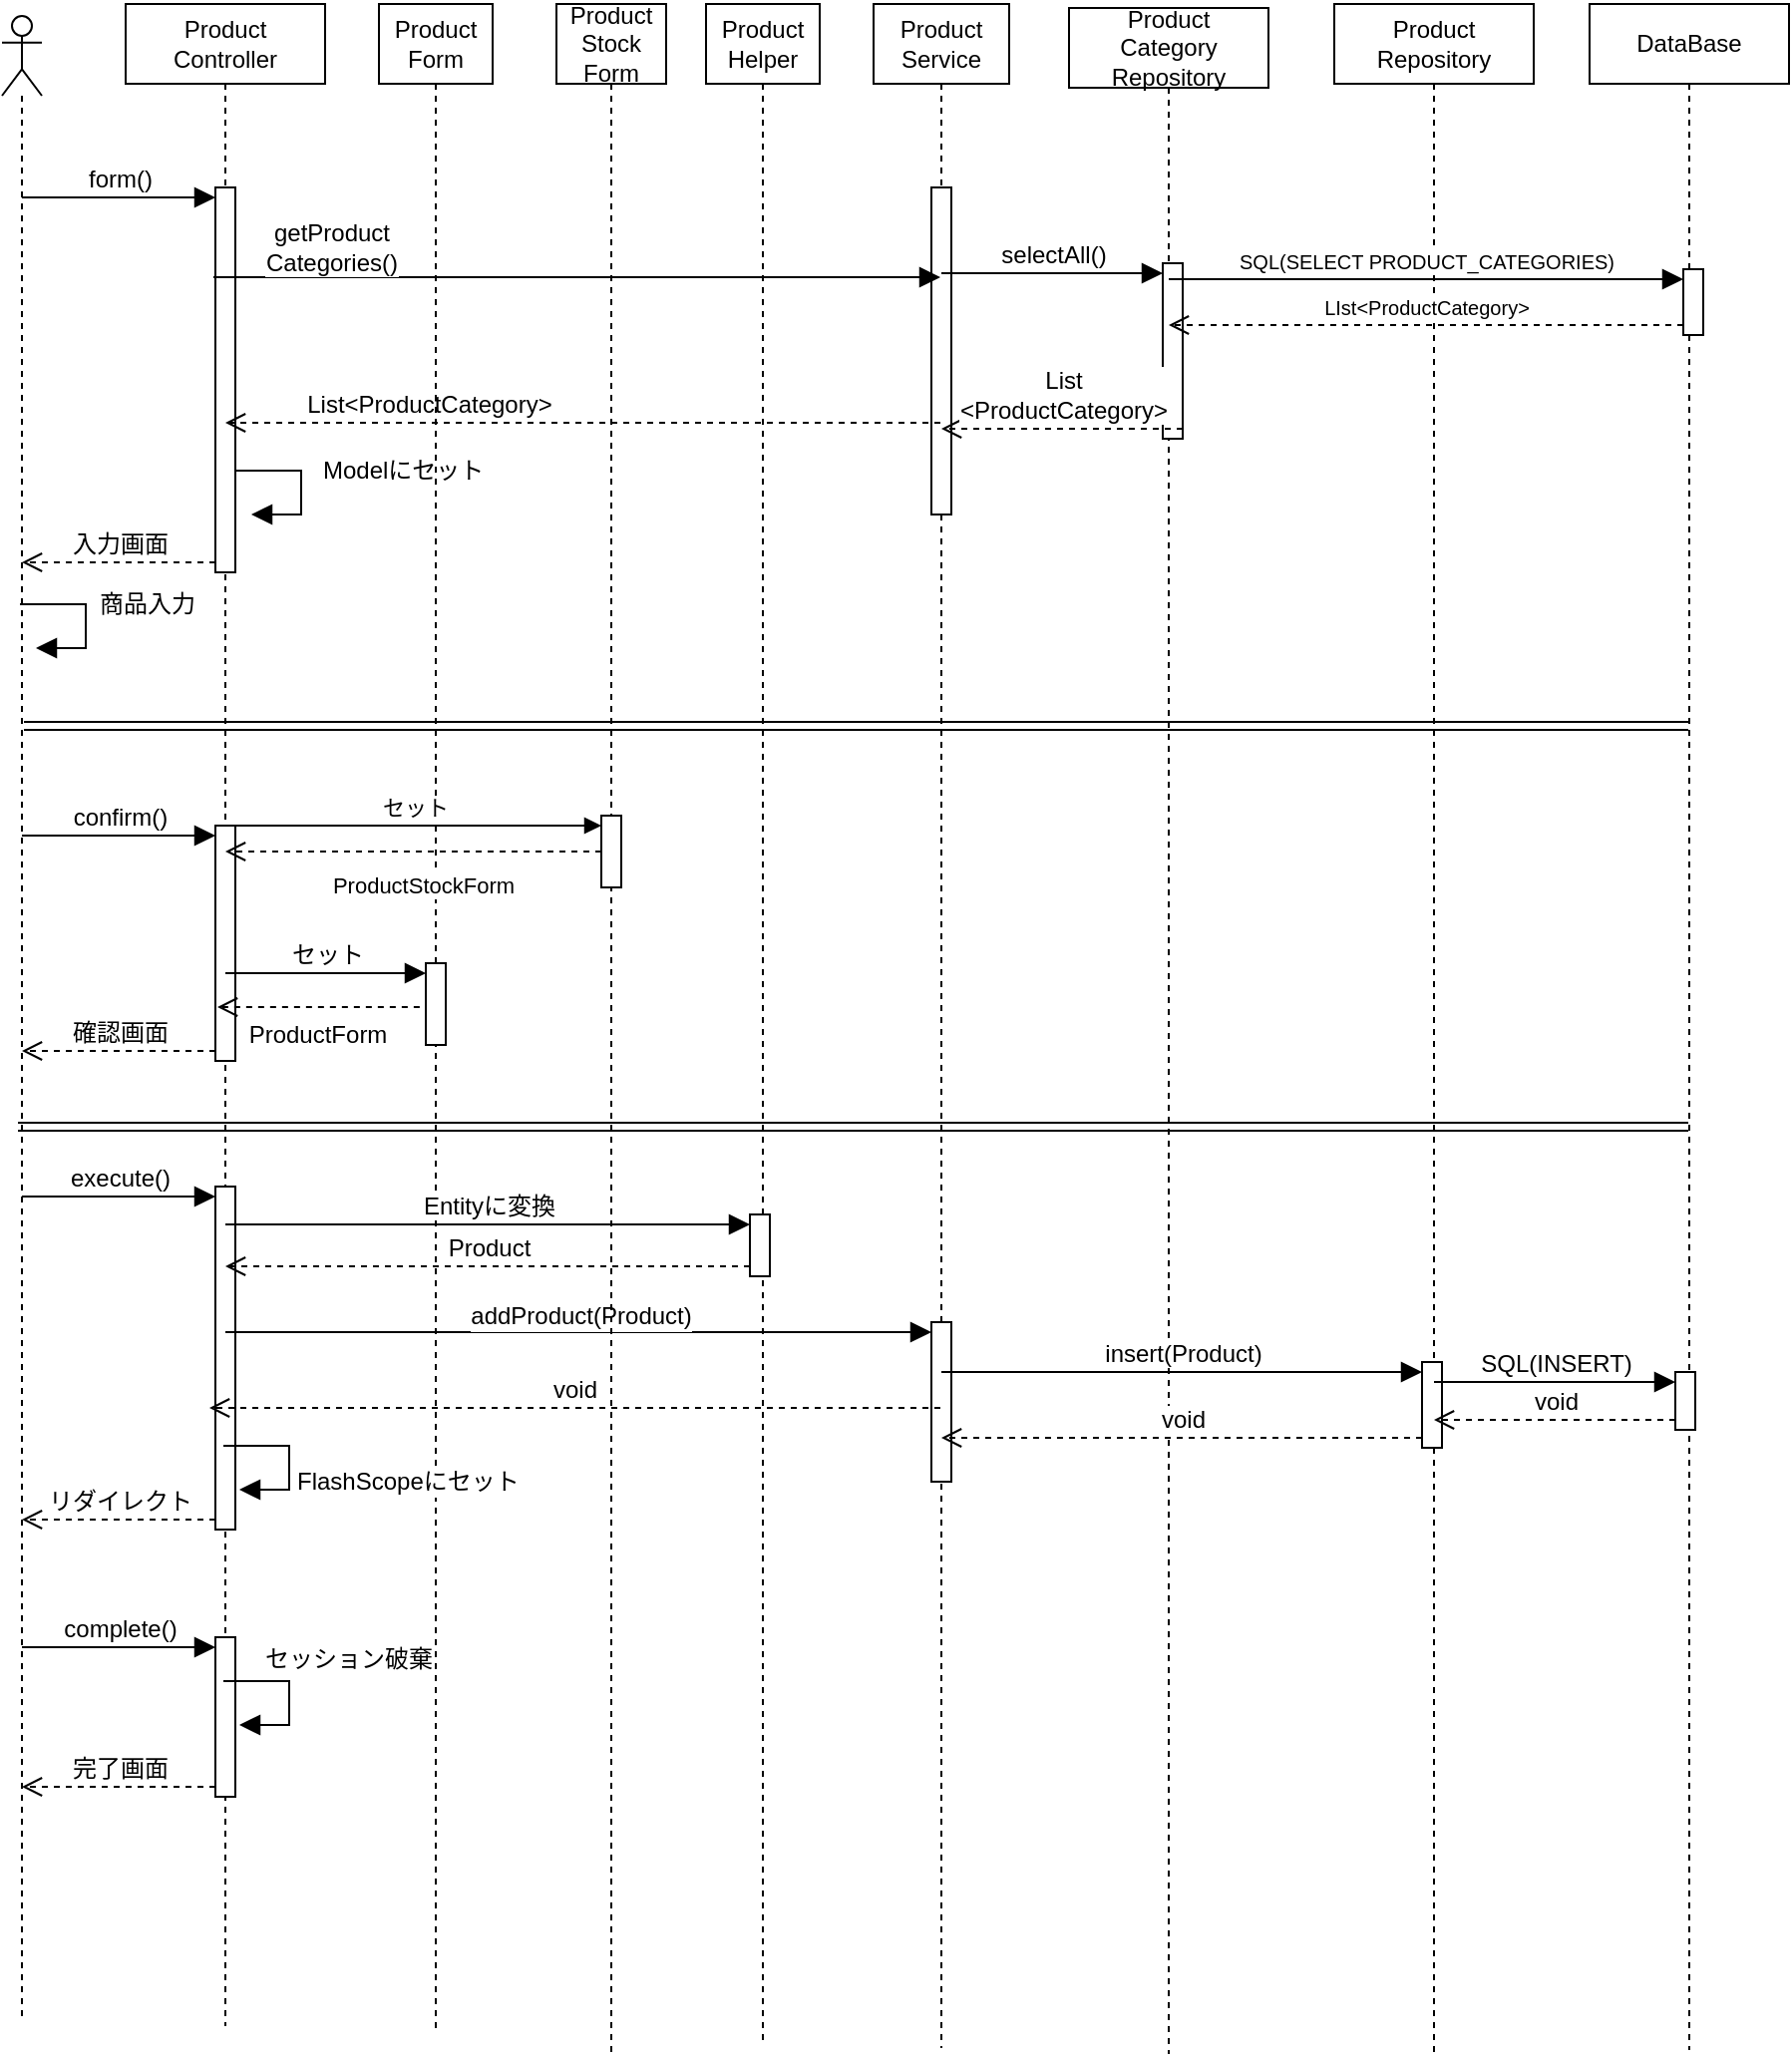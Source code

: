 <mxfile>
    <diagram id="l0ba4gm8rq2NGziQEH8P" name="ページ3">
        <mxGraphModel dx="973" dy="599" grid="0" gridSize="10" guides="1" tooltips="1" connect="1" arrows="1" fold="1" page="0" pageScale="1" pageWidth="827" pageHeight="1169" math="0" shadow="0">
            <root>
                <mxCell id="0"/>
                <mxCell id="1" parent="0"/>
                <mxCell id="houy_Up9C2UZ-9tv4yLi-1" value="" style="shape=umlLifeline;perimeter=lifelinePerimeter;whiteSpace=wrap;html=1;container=1;dropTarget=0;collapsible=0;recursiveResize=0;outlineConnect=0;portConstraint=eastwest;newEdgeStyle={&quot;curved&quot;:0,&quot;rounded&quot;:0};participant=umlActor;" parent="1" vertex="1">
                    <mxGeometry x="9" y="25" width="20" height="1006" as="geometry"/>
                </mxCell>
                <mxCell id="houy_Up9C2UZ-9tv4yLi-2" value="Product&lt;div&gt;Controller&lt;/div&gt;" style="shape=umlLifeline;perimeter=lifelinePerimeter;whiteSpace=wrap;html=1;container=1;dropTarget=0;collapsible=0;recursiveResize=0;outlineConnect=0;portConstraint=eastwest;newEdgeStyle={&quot;curved&quot;:0,&quot;rounded&quot;:0};" parent="1" vertex="1">
                    <mxGeometry x="71" y="19" width="100" height="1014" as="geometry"/>
                </mxCell>
                <mxCell id="houy_Up9C2UZ-9tv4yLi-3" value="" style="html=1;points=[[0,0,0,0,5],[0,1,0,0,-5],[1,0,0,0,5],[1,1,0,0,-5]];perimeter=orthogonalPerimeter;outlineConnect=0;targetShapes=umlLifeline;portConstraint=eastwest;newEdgeStyle={&quot;curved&quot;:0,&quot;rounded&quot;:0};" parent="houy_Up9C2UZ-9tv4yLi-2" vertex="1">
                    <mxGeometry x="45" y="92" width="10" height="193" as="geometry"/>
                </mxCell>
                <mxCell id="houy_Up9C2UZ-9tv4yLi-21" value="Modelにセット" style="html=1;align=left;spacingLeft=2;endArrow=block;rounded=0;edgeStyle=orthogonalEdgeStyle;curved=0;rounded=0;fontSize=12;startSize=8;endSize=8;" parent="houy_Up9C2UZ-9tv4yLi-2" edge="1">
                    <mxGeometry x="-0.175" y="7" relative="1" as="geometry">
                        <mxPoint x="55" y="234" as="sourcePoint"/>
                        <Array as="points">
                            <mxPoint x="58" y="234"/>
                            <mxPoint x="88" y="234"/>
                            <mxPoint x="88" y="256"/>
                        </Array>
                        <mxPoint x="63" y="256" as="targetPoint"/>
                        <mxPoint as="offset"/>
                    </mxGeometry>
                </mxCell>
                <mxCell id="houy_Up9C2UZ-9tv4yLi-35" value="" style="html=1;points=[[0,0,0,0,5],[0,1,0,0,-5],[1,0,0,0,5],[1,1,0,0,-5]];perimeter=orthogonalPerimeter;outlineConnect=0;targetShapes=umlLifeline;portConstraint=eastwest;newEdgeStyle={&quot;curved&quot;:0,&quot;rounded&quot;:0};" parent="houy_Up9C2UZ-9tv4yLi-2" vertex="1">
                    <mxGeometry x="45" y="412" width="10" height="118" as="geometry"/>
                </mxCell>
                <mxCell id="houy_Up9C2UZ-9tv4yLi-47" value="" style="html=1;points=[[0,0,0,0,5],[0,1,0,0,-5],[1,0,0,0,5],[1,1,0,0,-5]];perimeter=orthogonalPerimeter;outlineConnect=0;targetShapes=umlLifeline;portConstraint=eastwest;newEdgeStyle={&quot;curved&quot;:0,&quot;rounded&quot;:0};" parent="houy_Up9C2UZ-9tv4yLi-2" vertex="1">
                    <mxGeometry x="45" y="593" width="10" height="172" as="geometry"/>
                </mxCell>
                <mxCell id="houy_Up9C2UZ-9tv4yLi-56" value="" style="html=1;points=[[0,0,0,0,5],[0,1,0,0,-5],[1,0,0,0,5],[1,1,0,0,-5]];perimeter=orthogonalPerimeter;outlineConnect=0;targetShapes=umlLifeline;portConstraint=eastwest;newEdgeStyle={&quot;curved&quot;:0,&quot;rounded&quot;:0};" parent="houy_Up9C2UZ-9tv4yLi-2" vertex="1">
                    <mxGeometry x="45" y="819" width="10" height="80" as="geometry"/>
                </mxCell>
                <mxCell id="houy_Up9C2UZ-9tv4yLi-10" value="Product&lt;div&gt;Service&lt;/div&gt;" style="shape=umlLifeline;perimeter=lifelinePerimeter;whiteSpace=wrap;html=1;container=1;dropTarget=0;collapsible=0;recursiveResize=0;outlineConnect=0;portConstraint=eastwest;newEdgeStyle={&quot;curved&quot;:0,&quot;rounded&quot;:0};" parent="1" vertex="1">
                    <mxGeometry x="446" y="19" width="68" height="1025" as="geometry"/>
                </mxCell>
                <mxCell id="houy_Up9C2UZ-9tv4yLi-11" value="" style="html=1;points=[[0,0,0,0,5],[0,1,0,0,-5],[1,0,0,0,5],[1,1,0,0,-5]];perimeter=orthogonalPerimeter;outlineConnect=0;targetShapes=umlLifeline;portConstraint=eastwest;newEdgeStyle={&quot;curved&quot;:0,&quot;rounded&quot;:0};" parent="houy_Up9C2UZ-9tv4yLi-10" vertex="1">
                    <mxGeometry x="29" y="92" width="10" height="164" as="geometry"/>
                </mxCell>
                <mxCell id="houy_Up9C2UZ-9tv4yLi-53" value="" style="html=1;points=[[0,0,0,0,5],[0,1,0,0,-5],[1,0,0,0,5],[1,1,0,0,-5]];perimeter=orthogonalPerimeter;outlineConnect=0;targetShapes=umlLifeline;portConstraint=eastwest;newEdgeStyle={&quot;curved&quot;:0,&quot;rounded&quot;:0};" parent="houy_Up9C2UZ-9tv4yLi-10" vertex="1">
                    <mxGeometry x="29" y="661" width="10" height="80" as="geometry"/>
                </mxCell>
                <mxCell id="houy_Up9C2UZ-9tv4yLi-14" value="Product&lt;div&gt;Category&lt;/div&gt;&lt;div&gt;Repository&lt;/div&gt;" style="shape=umlLifeline;perimeter=lifelinePerimeter;whiteSpace=wrap;html=1;container=1;dropTarget=0;collapsible=0;recursiveResize=0;outlineConnect=0;portConstraint=eastwest;newEdgeStyle={&quot;curved&quot;:0,&quot;rounded&quot;:0};" parent="1" vertex="1">
                    <mxGeometry x="544" y="21" width="100" height="1026" as="geometry"/>
                </mxCell>
                <mxCell id="houy_Up9C2UZ-9tv4yLi-15" value="" style="html=1;points=[[0,0,0,0,5],[0,1,0,0,-5],[1,0,0,0,5],[1,1,0,0,-5]];perimeter=orthogonalPerimeter;outlineConnect=0;targetShapes=umlLifeline;portConstraint=eastwest;newEdgeStyle={&quot;curved&quot;:0,&quot;rounded&quot;:0};" parent="houy_Up9C2UZ-9tv4yLi-14" vertex="1">
                    <mxGeometry x="47" y="128" width="10" height="88" as="geometry"/>
                </mxCell>
                <mxCell id="houy_Up9C2UZ-9tv4yLi-12" value="getProduct&lt;div&gt;Categories()&lt;/div&gt;" style="html=1;verticalAlign=bottom;endArrow=block;curved=0;rounded=0;fontSize=12;startSize=8;endSize=8;" parent="1" edge="1" target="houy_Up9C2UZ-9tv4yLi-10">
                    <mxGeometry x="-0.68" y="-2" relative="1" as="geometry">
                        <mxPoint x="114.997" y="156.0" as="sourcePoint"/>
                        <mxPoint x="1" as="offset"/>
                        <mxPoint x="387.55" y="156.0" as="targetPoint"/>
                    </mxGeometry>
                </mxCell>
                <mxCell id="houy_Up9C2UZ-9tv4yLi-13" value="List&amp;lt;ProductCategory&amp;gt;" style="html=1;verticalAlign=bottom;endArrow=open;dashed=1;endSize=8;curved=0;rounded=0;fontSize=12;" parent="1" source="houy_Up9C2UZ-9tv4yLi-10" target="houy_Up9C2UZ-9tv4yLi-2" edge="1">
                    <mxGeometry x="0.433" relative="1" as="geometry">
                        <mxPoint x="177" y="180" as="targetPoint"/>
                        <Array as="points">
                            <mxPoint x="242" y="229"/>
                        </Array>
                        <mxPoint as="offset"/>
                    </mxGeometry>
                </mxCell>
                <mxCell id="houy_Up9C2UZ-9tv4yLi-5" value="入力画面" style="html=1;verticalAlign=bottom;endArrow=open;dashed=1;endSize=8;curved=0;rounded=0;exitX=0;exitY=1;exitDx=0;exitDy=-5;fontSize=12;" parent="1" source="houy_Up9C2UZ-9tv4yLi-3" target="houy_Up9C2UZ-9tv4yLi-1" edge="1">
                    <mxGeometry relative="1" as="geometry">
                        <mxPoint x="21" y="182" as="targetPoint"/>
                    </mxGeometry>
                </mxCell>
                <mxCell id="houy_Up9C2UZ-9tv4yLi-22" value="Product&lt;br&gt;Form" style="shape=umlLifeline;perimeter=lifelinePerimeter;whiteSpace=wrap;html=1;container=1;dropTarget=0;collapsible=0;recursiveResize=0;outlineConnect=0;portConstraint=eastwest;newEdgeStyle={&quot;curved&quot;:0,&quot;rounded&quot;:0};" parent="1" vertex="1">
                    <mxGeometry x="198" y="19" width="57" height="1018" as="geometry"/>
                </mxCell>
                <mxCell id="houy_Up9C2UZ-9tv4yLi-38" value="" style="html=1;points=[[0,0,0,0,5],[0,1,0,0,-5],[1,0,0,0,5],[1,1,0,0,-5]];perimeter=orthogonalPerimeter;outlineConnect=0;targetShapes=umlLifeline;portConstraint=eastwest;newEdgeStyle={&quot;curved&quot;:0,&quot;rounded&quot;:0};" parent="houy_Up9C2UZ-9tv4yLi-22" vertex="1">
                    <mxGeometry x="23.5" y="481" width="10" height="41" as="geometry"/>
                </mxCell>
                <mxCell id="houy_Up9C2UZ-9tv4yLi-23" value="Product&lt;br&gt;Helper" style="shape=umlLifeline;perimeter=lifelinePerimeter;whiteSpace=wrap;html=1;container=1;dropTarget=0;collapsible=0;recursiveResize=0;outlineConnect=0;portConstraint=eastwest;newEdgeStyle={&quot;curved&quot;:0,&quot;rounded&quot;:0};" parent="1" vertex="1">
                    <mxGeometry x="362" y="19" width="57" height="1022" as="geometry"/>
                </mxCell>
                <mxCell id="houy_Up9C2UZ-9tv4yLi-50" value="" style="html=1;points=[[0,0,0,0,5],[0,1,0,0,-5],[1,0,0,0,5],[1,1,0,0,-5]];perimeter=orthogonalPerimeter;outlineConnect=0;targetShapes=umlLifeline;portConstraint=eastwest;newEdgeStyle={&quot;curved&quot;:0,&quot;rounded&quot;:0};" parent="houy_Up9C2UZ-9tv4yLi-23" vertex="1">
                    <mxGeometry x="22" y="607" width="10" height="31" as="geometry"/>
                </mxCell>
                <mxCell id="houy_Up9C2UZ-9tv4yLi-16" value="selectAll()" style="html=1;verticalAlign=bottom;endArrow=block;curved=0;rounded=0;entryX=0;entryY=0;entryDx=0;entryDy=5;fontSize=12;startSize=8;endSize=8;" parent="1" source="houy_Up9C2UZ-9tv4yLi-10" target="houy_Up9C2UZ-9tv4yLi-15" edge="1">
                    <mxGeometry x="0.011" relative="1" as="geometry">
                        <mxPoint x="433" y="109" as="sourcePoint"/>
                        <mxPoint as="offset"/>
                    </mxGeometry>
                </mxCell>
                <mxCell id="houy_Up9C2UZ-9tv4yLi-17" value="List&lt;div&gt;&amp;lt;ProductCategory&amp;gt;&lt;/div&gt;" style="html=1;verticalAlign=bottom;endArrow=open;dashed=1;endSize=8;curved=0;rounded=0;fontSize=12;exitX=1;exitY=1;exitDx=0;exitDy=-5;exitPerimeter=0;" parent="1" source="houy_Up9C2UZ-9tv4yLi-15" target="houy_Up9C2UZ-9tv4yLi-10" edge="1">
                    <mxGeometry relative="1" as="geometry">
                        <mxPoint x="412" y="187" as="targetPoint"/>
                        <mxPoint x="563" y="187" as="sourcePoint"/>
                    </mxGeometry>
                </mxCell>
                <mxCell id="houy_Up9C2UZ-9tv4yLi-24" value="" style="shape=link;html=1;rounded=0;fontSize=12;startSize=8;endSize=8;curved=1;" parent="1" edge="1" target="houy_Up9C2UZ-9tv4yLi-33">
                    <mxGeometry width="100" relative="1" as="geometry">
                        <mxPoint x="20" y="381" as="sourcePoint"/>
                        <mxPoint x="745.5" y="381" as="targetPoint"/>
                    </mxGeometry>
                </mxCell>
                <mxCell id="houy_Up9C2UZ-9tv4yLi-26" value="Product&lt;div&gt;Repository&lt;/div&gt;" style="shape=umlLifeline;perimeter=lifelinePerimeter;whiteSpace=wrap;html=1;container=1;dropTarget=0;collapsible=0;recursiveResize=0;outlineConnect=0;portConstraint=eastwest;newEdgeStyle={&quot;curved&quot;:0,&quot;rounded&quot;:0};" parent="1" vertex="1">
                    <mxGeometry x="677" y="19" width="100" height="1030" as="geometry"/>
                </mxCell>
                <mxCell id="houy_Up9C2UZ-9tv4yLi-62" value="" style="html=1;points=[[0,0,0,0,5],[0,1,0,0,-5],[1,0,0,0,5],[1,1,0,0,-5]];perimeter=orthogonalPerimeter;outlineConnect=0;targetShapes=umlLifeline;portConstraint=eastwest;newEdgeStyle={&quot;curved&quot;:0,&quot;rounded&quot;:0};" parent="houy_Up9C2UZ-9tv4yLi-26" vertex="1">
                    <mxGeometry x="44" y="681" width="10" height="43" as="geometry"/>
                </mxCell>
                <mxCell id="houy_Up9C2UZ-9tv4yLi-33" value="DataBase" style="shape=umlLifeline;perimeter=lifelinePerimeter;whiteSpace=wrap;html=1;container=1;dropTarget=0;collapsible=0;recursiveResize=0;outlineConnect=0;portConstraint=eastwest;newEdgeStyle={&quot;curved&quot;:0,&quot;rounded&quot;:0};" parent="1" vertex="1">
                    <mxGeometry x="805" y="19" width="100" height="1026" as="geometry"/>
                </mxCell>
                <mxCell id="houy_Up9C2UZ-9tv4yLi-44" value="" style="html=1;points=[[0,0,0,0,5],[0,1,0,0,-5],[1,0,0,0,5],[1,1,0,0,-5]];perimeter=orthogonalPerimeter;outlineConnect=0;targetShapes=umlLifeline;portConstraint=eastwest;newEdgeStyle={&quot;curved&quot;:0,&quot;rounded&quot;:0};" parent="houy_Up9C2UZ-9tv4yLi-33" vertex="1">
                    <mxGeometry x="47" y="133" width="10" height="33" as="geometry"/>
                </mxCell>
                <mxCell id="houy_Up9C2UZ-9tv4yLi-65" value="" style="html=1;points=[[0,0,0,0,5],[0,1,0,0,-5],[1,0,0,0,5],[1,1,0,0,-5]];perimeter=orthogonalPerimeter;outlineConnect=0;targetShapes=umlLifeline;portConstraint=eastwest;newEdgeStyle={&quot;curved&quot;:0,&quot;rounded&quot;:0};" parent="houy_Up9C2UZ-9tv4yLi-33" vertex="1">
                    <mxGeometry x="43" y="686" width="10" height="29" as="geometry"/>
                </mxCell>
                <mxCell id="houy_Up9C2UZ-9tv4yLi-34" value="商品入力" style="html=1;align=left;spacingLeft=2;endArrow=block;rounded=0;edgeStyle=orthogonalEdgeStyle;curved=0;rounded=0;fontSize=12;startSize=8;endSize=8;" parent="1" edge="1">
                    <mxGeometry x="-0.175" y="3" relative="1" as="geometry">
                        <mxPoint x="18" y="320" as="sourcePoint"/>
                        <Array as="points">
                            <mxPoint x="21" y="320"/>
                            <mxPoint x="51" y="320"/>
                            <mxPoint x="51" y="342"/>
                        </Array>
                        <mxPoint x="26" y="342" as="targetPoint"/>
                        <mxPoint as="offset"/>
                    </mxGeometry>
                </mxCell>
                <mxCell id="houy_Up9C2UZ-9tv4yLi-36" value="confirm()" style="html=1;verticalAlign=bottom;endArrow=block;curved=0;rounded=0;entryX=0;entryY=0;entryDx=0;entryDy=5;fontSize=12;startSize=8;endSize=8;" parent="1" source="houy_Up9C2UZ-9tv4yLi-1" target="houy_Up9C2UZ-9tv4yLi-35" edge="1">
                    <mxGeometry relative="1" as="geometry">
                        <mxPoint x="38" y="432" as="sourcePoint"/>
                    </mxGeometry>
                </mxCell>
                <mxCell id="houy_Up9C2UZ-9tv4yLi-37" value="確認画面" style="html=1;verticalAlign=bottom;endArrow=open;dashed=1;endSize=8;curved=0;rounded=0;exitX=0;exitY=1;exitDx=0;exitDy=-5;fontSize=12;" parent="1" source="houy_Up9C2UZ-9tv4yLi-35" target="houy_Up9C2UZ-9tv4yLi-1" edge="1">
                    <mxGeometry relative="1" as="geometry">
                        <mxPoint x="38" y="502" as="targetPoint"/>
                    </mxGeometry>
                </mxCell>
                <mxCell id="houy_Up9C2UZ-9tv4yLi-40" value="ProductForm" style="html=1;verticalAlign=bottom;endArrow=open;dashed=1;endSize=8;curved=0;rounded=0;exitX=0;exitY=1;exitDx=0;exitDy=-5;fontSize=12;" parent="1" edge="1">
                    <mxGeometry x="0.015" y="23" relative="1" as="geometry">
                        <mxPoint x="117.001" y="522" as="targetPoint"/>
                        <mxPoint x="218.43" y="522" as="sourcePoint"/>
                        <mxPoint as="offset"/>
                    </mxGeometry>
                </mxCell>
                <mxCell id="houy_Up9C2UZ-9tv4yLi-39" value="セット" style="html=1;verticalAlign=bottom;endArrow=block;curved=0;rounded=0;entryX=0;entryY=0;entryDx=0;entryDy=5;fontSize=12;startSize=8;endSize=8;" parent="1" source="houy_Up9C2UZ-9tv4yLi-2" target="houy_Up9C2UZ-9tv4yLi-38" edge="1">
                    <mxGeometry relative="1" as="geometry">
                        <mxPoint x="155" y="441" as="sourcePoint"/>
                    </mxGeometry>
                </mxCell>
                <mxCell id="houy_Up9C2UZ-9tv4yLi-43" value="" style="shape=link;html=1;rounded=0;fontSize=12;startSize=8;endSize=8;curved=1;" parent="1" target="houy_Up9C2UZ-9tv4yLi-33" edge="1">
                    <mxGeometry width="100" relative="1" as="geometry">
                        <mxPoint x="17" y="582" as="sourcePoint"/>
                        <mxPoint x="742.5" y="582" as="targetPoint"/>
                    </mxGeometry>
                </mxCell>
                <mxCell id="houy_Up9C2UZ-9tv4yLi-46" value="&lt;font style=&quot;font-size: 10px;&quot;&gt;LIst&amp;lt;ProductCategory&amp;gt;&lt;/font&gt;" style="html=1;verticalAlign=bottom;endArrow=open;dashed=1;endSize=8;curved=0;rounded=0;exitX=0;exitY=1;exitDx=0;exitDy=-5;fontSize=12;" parent="1" source="houy_Up9C2UZ-9tv4yLi-44" target="houy_Up9C2UZ-9tv4yLi-14" edge="1">
                    <mxGeometry relative="1" as="geometry">
                        <mxPoint x="674" y="222" as="targetPoint"/>
                    </mxGeometry>
                </mxCell>
                <mxCell id="houy_Up9C2UZ-9tv4yLi-45" value="&lt;font style=&quot;font-size: 10px;&quot;&gt;SQL(SELECT PRODUCT_CATEGORIES)&lt;/font&gt;" style="html=1;verticalAlign=bottom;endArrow=block;curved=0;rounded=0;entryX=0;entryY=0;entryDx=0;entryDy=5;fontSize=12;startSize=8;endSize=8;" parent="1" source="houy_Up9C2UZ-9tv4yLi-14" target="houy_Up9C2UZ-9tv4yLi-44" edge="1">
                    <mxGeometry relative="1" as="geometry">
                        <mxPoint x="674" y="152" as="sourcePoint"/>
                    </mxGeometry>
                </mxCell>
                <mxCell id="houy_Up9C2UZ-9tv4yLi-49" value="リダイレクト" style="html=1;verticalAlign=bottom;endArrow=open;dashed=1;endSize=8;curved=0;rounded=0;exitX=0;exitY=1;exitDx=0;exitDy=-5;fontSize=12;" parent="1" source="houy_Up9C2UZ-9tv4yLi-47" target="houy_Up9C2UZ-9tv4yLi-1" edge="1">
                    <mxGeometry relative="1" as="geometry">
                        <mxPoint x="6" y="697" as="targetPoint"/>
                    </mxGeometry>
                </mxCell>
                <mxCell id="houy_Up9C2UZ-9tv4yLi-48" value="execute()" style="html=1;verticalAlign=bottom;endArrow=block;curved=0;rounded=0;entryX=0;entryY=0;entryDx=0;entryDy=5;fontSize=12;startSize=8;endSize=8;" parent="1" source="houy_Up9C2UZ-9tv4yLi-1" target="houy_Up9C2UZ-9tv4yLi-47" edge="1">
                    <mxGeometry relative="1" as="geometry">
                        <mxPoint x="45" y="616" as="sourcePoint"/>
                    </mxGeometry>
                </mxCell>
                <mxCell id="houy_Up9C2UZ-9tv4yLi-51" value="Entityに変換" style="html=1;verticalAlign=bottom;endArrow=block;curved=0;rounded=0;entryX=0;entryY=0;entryDx=0;entryDy=5;fontSize=12;startSize=8;endSize=8;" parent="1" source="houy_Up9C2UZ-9tv4yLi-2" target="houy_Up9C2UZ-9tv4yLi-50" edge="1">
                    <mxGeometry relative="1" as="geometry">
                        <mxPoint x="230" y="627" as="sourcePoint"/>
                    </mxGeometry>
                </mxCell>
                <mxCell id="houy_Up9C2UZ-9tv4yLi-52" value="Product" style="html=1;verticalAlign=bottom;endArrow=open;dashed=1;endSize=8;curved=0;rounded=0;exitX=0;exitY=1;exitDx=0;exitDy=-5;fontSize=12;" parent="1" source="houy_Up9C2UZ-9tv4yLi-50" target="houy_Up9C2UZ-9tv4yLi-2" edge="1">
                    <mxGeometry relative="1" as="geometry">
                        <mxPoint x="230" y="697" as="targetPoint"/>
                    </mxGeometry>
                </mxCell>
                <mxCell id="houy_Up9C2UZ-9tv4yLi-54" value="&lt;br&gt;&lt;div&gt;&lt;br&gt;&lt;/div&gt;" style="html=1;verticalAlign=bottom;endArrow=block;curved=0;rounded=0;entryX=0;entryY=0;entryDx=0;entryDy=5;fontSize=12;startSize=8;endSize=8;" parent="1" source="houy_Up9C2UZ-9tv4yLi-2" target="houy_Up9C2UZ-9tv4yLi-53" edge="1">
                    <mxGeometry relative="1" as="geometry">
                        <mxPoint x="315" y="681" as="sourcePoint"/>
                    </mxGeometry>
                </mxCell>
                <mxCell id="houy_Up9C2UZ-9tv4yLi-61" value="addProduct(Product)" style="edgeLabel;html=1;align=center;verticalAlign=middle;resizable=0;points=[];fontSize=12;" parent="houy_Up9C2UZ-9tv4yLi-54" vertex="1" connectable="0">
                    <mxGeometry x="0.004" y="8" relative="1" as="geometry">
                        <mxPoint as="offset"/>
                    </mxGeometry>
                </mxCell>
                <mxCell id="houy_Up9C2UZ-9tv4yLi-55" value="void" style="html=1;verticalAlign=bottom;endArrow=open;dashed=1;endSize=8;curved=0;rounded=0;fontSize=12;" parent="1" edge="1" source="houy_Up9C2UZ-9tv4yLi-10">
                    <mxGeometry relative="1" as="geometry">
                        <mxPoint x="113" y="723" as="targetPoint"/>
                        <mxPoint x="385.5" y="723" as="sourcePoint"/>
                    </mxGeometry>
                </mxCell>
                <mxCell id="houy_Up9C2UZ-9tv4yLi-57" value="complete()" style="html=1;verticalAlign=bottom;endArrow=block;curved=0;rounded=0;entryX=0;entryY=0;entryDx=0;entryDy=5;fontSize=12;startSize=8;endSize=8;" parent="1" source="houy_Up9C2UZ-9tv4yLi-1" target="houy_Up9C2UZ-9tv4yLi-56" edge="1">
                    <mxGeometry relative="1" as="geometry">
                        <mxPoint x="38" y="839" as="sourcePoint"/>
                    </mxGeometry>
                </mxCell>
                <mxCell id="houy_Up9C2UZ-9tv4yLi-58" value="完了画面" style="html=1;verticalAlign=bottom;endArrow=open;dashed=1;endSize=8;curved=0;rounded=0;exitX=0;exitY=1;exitDx=0;exitDy=-5;fontSize=12;" parent="1" source="houy_Up9C2UZ-9tv4yLi-56" target="houy_Up9C2UZ-9tv4yLi-1" edge="1">
                    <mxGeometry relative="1" as="geometry">
                        <mxPoint x="38" y="909" as="targetPoint"/>
                    </mxGeometry>
                </mxCell>
                <mxCell id="houy_Up9C2UZ-9tv4yLi-60" value="セッション破棄" style="html=1;align=left;spacingLeft=2;endArrow=block;rounded=0;edgeStyle=orthogonalEdgeStyle;curved=0;rounded=0;fontSize=12;startSize=8;endSize=8;" parent="1" edge="1">
                    <mxGeometry x="-0.575" y="11" relative="1" as="geometry">
                        <mxPoint x="120" y="860" as="sourcePoint"/>
                        <Array as="points">
                            <mxPoint x="153" y="860"/>
                            <mxPoint x="153" y="882"/>
                        </Array>
                        <mxPoint x="128" y="882" as="targetPoint"/>
                        <mxPoint as="offset"/>
                    </mxGeometry>
                </mxCell>
                <mxCell id="houy_Up9C2UZ-9tv4yLi-63" value="insert(Product)" style="html=1;verticalAlign=bottom;endArrow=block;curved=0;rounded=0;entryX=0;entryY=0;entryDx=0;entryDy=5;fontSize=12;startSize=8;endSize=8;" parent="1" source="houy_Up9C2UZ-9tv4yLi-10" target="houy_Up9C2UZ-9tv4yLi-62" edge="1">
                    <mxGeometry relative="1" as="geometry">
                        <mxPoint x="557" y="701" as="sourcePoint"/>
                    </mxGeometry>
                </mxCell>
                <mxCell id="houy_Up9C2UZ-9tv4yLi-64" value="void" style="html=1;verticalAlign=bottom;endArrow=open;dashed=1;endSize=8;curved=0;rounded=0;exitX=0;exitY=1;exitDx=0;exitDy=-5;fontSize=12;" parent="1" source="houy_Up9C2UZ-9tv4yLi-62" target="houy_Up9C2UZ-9tv4yLi-10" edge="1">
                    <mxGeometry relative="1" as="geometry">
                        <mxPoint x="557" y="771" as="targetPoint"/>
                    </mxGeometry>
                </mxCell>
                <mxCell id="houy_Up9C2UZ-9tv4yLi-67" value="void" style="html=1;verticalAlign=bottom;endArrow=open;dashed=1;endSize=8;curved=0;rounded=0;exitX=0;exitY=1;exitDx=0;exitDy=-5;fontSize=12;" parent="1" source="houy_Up9C2UZ-9tv4yLi-65" target="houy_Up9C2UZ-9tv4yLi-26" edge="1">
                    <mxGeometry relative="1" as="geometry">
                        <mxPoint x="670" y="775" as="targetPoint"/>
                    </mxGeometry>
                </mxCell>
                <mxCell id="houy_Up9C2UZ-9tv4yLi-66" value="SQL(INSERT)" style="html=1;verticalAlign=bottom;endArrow=block;curved=0;rounded=0;entryX=0;entryY=0;entryDx=0;entryDy=5;fontSize=12;startSize=8;endSize=8;" parent="1" source="houy_Up9C2UZ-9tv4yLi-26" target="houy_Up9C2UZ-9tv4yLi-65" edge="1">
                    <mxGeometry relative="1" as="geometry">
                        <mxPoint x="670" y="705" as="sourcePoint"/>
                    </mxGeometry>
                </mxCell>
                <mxCell id="KnMoUPqx_zOF8DZG7F0--1" value="FlashScopeにセット" style="html=1;align=left;spacingLeft=2;endArrow=block;rounded=0;edgeStyle=orthogonalEdgeStyle;curved=0;rounded=0;fontSize=12;startSize=8;endSize=8;" parent="1" edge="1">
                    <mxGeometry x="0.275" relative="1" as="geometry">
                        <mxPoint x="120" y="742" as="sourcePoint"/>
                        <Array as="points">
                            <mxPoint x="123" y="742"/>
                            <mxPoint x="153" y="742"/>
                            <mxPoint x="153" y="764"/>
                        </Array>
                        <mxPoint x="128" y="764" as="targetPoint"/>
                        <mxPoint as="offset"/>
                    </mxGeometry>
                </mxCell>
                <mxCell id="2" value="Product&lt;br&gt;Stock&lt;br&gt;Form" style="shape=umlLifeline;perimeter=lifelinePerimeter;whiteSpace=wrap;html=1;container=1;dropTarget=0;collapsible=0;recursiveResize=0;outlineConnect=0;portConstraint=eastwest;newEdgeStyle={&quot;curved&quot;:0,&quot;rounded&quot;:0};" vertex="1" parent="1">
                    <mxGeometry x="287" y="19" width="55" height="1028" as="geometry"/>
                </mxCell>
                <mxCell id="3" value="" style="html=1;points=[[0,0,0,0,5],[0,1,0,0,-5],[1,0,0,0,5],[1,1,0,0,-5]];perimeter=orthogonalPerimeter;outlineConnect=0;targetShapes=umlLifeline;portConstraint=eastwest;newEdgeStyle={&quot;curved&quot;:0,&quot;rounded&quot;:0};" vertex="1" parent="2">
                    <mxGeometry x="22.5" y="407" width="10" height="36" as="geometry"/>
                </mxCell>
                <mxCell id="4" value="セット" style="html=1;verticalAlign=bottom;endArrow=block;curved=0;rounded=0;entryX=0;entryY=0;entryDx=0;entryDy=5;" edge="1" target="3" parent="1" source="houy_Up9C2UZ-9tv4yLi-2">
                    <mxGeometry relative="1" as="geometry">
                        <mxPoint x="151.5" y="436" as="sourcePoint"/>
                    </mxGeometry>
                </mxCell>
                <mxCell id="5" value="ProductStockForm" style="html=1;verticalAlign=bottom;endArrow=open;dashed=1;endSize=8;curved=0;rounded=0;" edge="1" source="3" parent="1" target="houy_Up9C2UZ-9tv4yLi-2">
                    <mxGeometry x="-0.032" y="26" relative="1" as="geometry">
                        <mxPoint x="151.5" y="506" as="targetPoint"/>
                        <mxPoint x="1" as="offset"/>
                    </mxGeometry>
                </mxCell>
                <mxCell id="houy_Up9C2UZ-9tv4yLi-4" value="form()" style="html=1;verticalAlign=bottom;endArrow=block;curved=0;rounded=0;entryX=0;entryY=0;entryDx=0;entryDy=5;fontSize=12;startSize=8;endSize=8;" parent="1" target="houy_Up9C2UZ-9tv4yLi-3" edge="1" source="houy_Up9C2UZ-9tv4yLi-1">
                    <mxGeometry x="0.011" relative="1" as="geometry">
                        <mxPoint x="29" y="116" as="sourcePoint"/>
                        <mxPoint as="offset"/>
                    </mxGeometry>
                </mxCell>
            </root>
        </mxGraphModel>
    </diagram>
</mxfile>